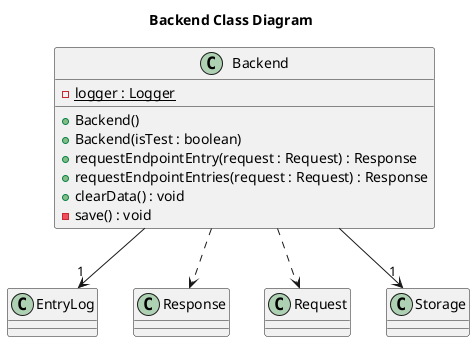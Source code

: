 @startuml
title Backend Class Diagram

class Backend
class EntryLog
class Response
class Request
class Storage

Backend ..> Request
Backend ..> Response
Backend --> "1" Storage
Backend --> "1" EntryLog

class Backend {
- {static} logger : Logger

+ Backend()
+ Backend(isTest : boolean)
+ requestEndpointEntry(request : Request) : Response
+ requestEndpointEntries(request : Request) : Response
+ clearData() : void
- save() : void
}
@enduml